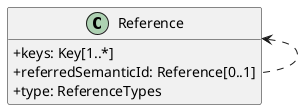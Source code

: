 @startuml
skinparam classAttributeIconSize 0
hide methods

class Reference {
  +keys: Key[1..*] 
  +referredSemanticId: Reference[0..1] 
  +type: ReferenceTypes 
}
Reference <.. Reference
@enduml